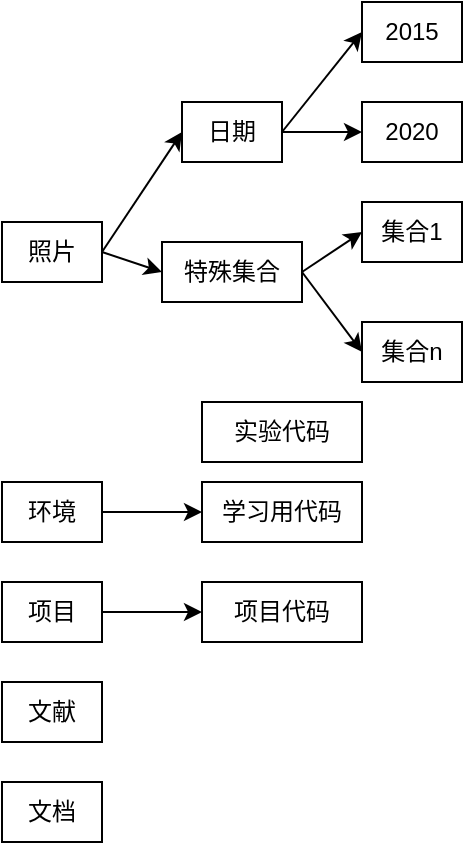 <mxfile version="14.5.4" type="github">
  <diagram id="40vS2KNScLZSrV7y8G0d" name="第 1 页">
    <mxGraphModel dx="815" dy="413" grid="1" gridSize="10" guides="1" tooltips="1" connect="1" arrows="1" fold="1" page="1" pageScale="1" pageWidth="827" pageHeight="1169" math="0" shadow="0">
      <root>
        <mxCell id="0" />
        <mxCell id="1" parent="0" />
        <mxCell id="892MLHBAuuPljhs9QY-_-1" value="照片" style="rounded=0;whiteSpace=wrap;html=1;" parent="1" vertex="1">
          <mxGeometry x="50" y="190" width="50" height="30" as="geometry" />
        </mxCell>
        <mxCell id="892MLHBAuuPljhs9QY-_-2" value="日期" style="rounded=0;whiteSpace=wrap;html=1;" parent="1" vertex="1">
          <mxGeometry x="140" y="130" width="50" height="30" as="geometry" />
        </mxCell>
        <mxCell id="892MLHBAuuPljhs9QY-_-3" value="2015" style="rounded=0;whiteSpace=wrap;html=1;" parent="1" vertex="1">
          <mxGeometry x="230" y="80" width="50" height="30" as="geometry" />
        </mxCell>
        <mxCell id="892MLHBAuuPljhs9QY-_-4" value="2020" style="rounded=0;whiteSpace=wrap;html=1;" parent="1" vertex="1">
          <mxGeometry x="230" y="130" width="50" height="30" as="geometry" />
        </mxCell>
        <mxCell id="892MLHBAuuPljhs9QY-_-5" value="特殊集合" style="rounded=0;whiteSpace=wrap;html=1;" parent="1" vertex="1">
          <mxGeometry x="130" y="200" width="70" height="30" as="geometry" />
        </mxCell>
        <mxCell id="892MLHBAuuPljhs9QY-_-6" value="集合1" style="rounded=0;whiteSpace=wrap;html=1;" parent="1" vertex="1">
          <mxGeometry x="230" y="180" width="50" height="30" as="geometry" />
        </mxCell>
        <mxCell id="892MLHBAuuPljhs9QY-_-7" value="集合n" style="rounded=0;whiteSpace=wrap;html=1;" parent="1" vertex="1">
          <mxGeometry x="230" y="240" width="50" height="30" as="geometry" />
        </mxCell>
        <mxCell id="892MLHBAuuPljhs9QY-_-8" value="学习用代码" style="rounded=0;whiteSpace=wrap;html=1;" parent="1" vertex="1">
          <mxGeometry x="150" y="320" width="80" height="30" as="geometry" />
        </mxCell>
        <mxCell id="892MLHBAuuPljhs9QY-_-9" value="" style="endArrow=classic;html=1;exitX=1;exitY=0.5;exitDx=0;exitDy=0;entryX=0;entryY=0.5;entryDx=0;entryDy=0;" parent="1" source="892MLHBAuuPljhs9QY-_-1" target="892MLHBAuuPljhs9QY-_-2" edge="1">
          <mxGeometry width="50" height="50" relative="1" as="geometry">
            <mxPoint x="140" y="340" as="sourcePoint" />
            <mxPoint x="190" y="290" as="targetPoint" />
          </mxGeometry>
        </mxCell>
        <mxCell id="892MLHBAuuPljhs9QY-_-10" value="" style="endArrow=classic;html=1;exitX=1;exitY=0.5;exitDx=0;exitDy=0;entryX=0;entryY=0.5;entryDx=0;entryDy=0;" parent="1" source="892MLHBAuuPljhs9QY-_-1" target="892MLHBAuuPljhs9QY-_-5" edge="1">
          <mxGeometry width="50" height="50" relative="1" as="geometry">
            <mxPoint x="110" y="215" as="sourcePoint" />
            <mxPoint x="150" y="155" as="targetPoint" />
          </mxGeometry>
        </mxCell>
        <mxCell id="892MLHBAuuPljhs9QY-_-11" value="" style="endArrow=classic;html=1;exitX=1;exitY=0.5;exitDx=0;exitDy=0;entryX=0;entryY=0.5;entryDx=0;entryDy=0;" parent="1" source="892MLHBAuuPljhs9QY-_-2" target="892MLHBAuuPljhs9QY-_-3" edge="1">
          <mxGeometry width="50" height="50" relative="1" as="geometry">
            <mxPoint x="120" y="225" as="sourcePoint" />
            <mxPoint x="160" y="165" as="targetPoint" />
          </mxGeometry>
        </mxCell>
        <mxCell id="892MLHBAuuPljhs9QY-_-12" value="" style="endArrow=classic;html=1;exitX=1;exitY=0.5;exitDx=0;exitDy=0;entryX=0;entryY=0.5;entryDx=0;entryDy=0;" parent="1" source="892MLHBAuuPljhs9QY-_-2" target="892MLHBAuuPljhs9QY-_-4" edge="1">
          <mxGeometry width="50" height="50" relative="1" as="geometry">
            <mxPoint x="130" y="235" as="sourcePoint" />
            <mxPoint x="170" y="175" as="targetPoint" />
          </mxGeometry>
        </mxCell>
        <mxCell id="892MLHBAuuPljhs9QY-_-13" value="" style="endArrow=classic;html=1;exitX=1;exitY=0.5;exitDx=0;exitDy=0;entryX=0;entryY=0.5;entryDx=0;entryDy=0;" parent="1" source="892MLHBAuuPljhs9QY-_-5" target="892MLHBAuuPljhs9QY-_-6" edge="1">
          <mxGeometry width="50" height="50" relative="1" as="geometry">
            <mxPoint x="140" y="245" as="sourcePoint" />
            <mxPoint x="180" y="185" as="targetPoint" />
          </mxGeometry>
        </mxCell>
        <mxCell id="892MLHBAuuPljhs9QY-_-14" value="" style="endArrow=classic;html=1;exitX=1;exitY=0.5;exitDx=0;exitDy=0;entryX=0;entryY=0.5;entryDx=0;entryDy=0;" parent="1" source="892MLHBAuuPljhs9QY-_-5" target="892MLHBAuuPljhs9QY-_-7" edge="1">
          <mxGeometry width="50" height="50" relative="1" as="geometry">
            <mxPoint x="150" y="255" as="sourcePoint" />
            <mxPoint x="190" y="195" as="targetPoint" />
          </mxGeometry>
        </mxCell>
        <mxCell id="892MLHBAuuPljhs9QY-_-15" value="项目" style="rounded=0;whiteSpace=wrap;html=1;" parent="1" vertex="1">
          <mxGeometry x="50" y="370" width="50" height="30" as="geometry" />
        </mxCell>
        <mxCell id="892MLHBAuuPljhs9QY-_-16" value="环境" style="rounded=0;whiteSpace=wrap;html=1;" parent="1" vertex="1">
          <mxGeometry x="50" y="320" width="50" height="30" as="geometry" />
        </mxCell>
        <mxCell id="892MLHBAuuPljhs9QY-_-17" value="文献" style="rounded=0;whiteSpace=wrap;html=1;" parent="1" vertex="1">
          <mxGeometry x="50" y="420" width="50" height="30" as="geometry" />
        </mxCell>
        <mxCell id="892MLHBAuuPljhs9QY-_-18" value="" style="endArrow=classic;html=1;exitX=1;exitY=0.5;exitDx=0;exitDy=0;entryX=0;entryY=0.5;entryDx=0;entryDy=0;" parent="1" source="892MLHBAuuPljhs9QY-_-16" target="892MLHBAuuPljhs9QY-_-8" edge="1">
          <mxGeometry width="50" height="50" relative="1" as="geometry">
            <mxPoint x="180" y="400" as="sourcePoint" />
            <mxPoint x="230" y="350" as="targetPoint" />
          </mxGeometry>
        </mxCell>
        <mxCell id="NcAI9M0D8OCStGsNLYTC-1" value="文档" style="rounded=0;whiteSpace=wrap;html=1;" vertex="1" parent="1">
          <mxGeometry x="50" y="470" width="50" height="30" as="geometry" />
        </mxCell>
        <mxCell id="NcAI9M0D8OCStGsNLYTC-2" value="项目代码" style="rounded=0;whiteSpace=wrap;html=1;" vertex="1" parent="1">
          <mxGeometry x="150" y="370" width="80" height="30" as="geometry" />
        </mxCell>
        <mxCell id="NcAI9M0D8OCStGsNLYTC-3" value="" style="endArrow=classic;html=1;exitX=1;exitY=0.5;exitDx=0;exitDy=0;entryX=0;entryY=0.5;entryDx=0;entryDy=0;" edge="1" parent="1" source="892MLHBAuuPljhs9QY-_-15" target="NcAI9M0D8OCStGsNLYTC-2">
          <mxGeometry width="50" height="50" relative="1" as="geometry">
            <mxPoint x="110" y="345" as="sourcePoint" />
            <mxPoint x="160" y="345" as="targetPoint" />
          </mxGeometry>
        </mxCell>
        <mxCell id="NcAI9M0D8OCStGsNLYTC-5" value="实验代码" style="rounded=0;whiteSpace=wrap;html=1;" vertex="1" parent="1">
          <mxGeometry x="150" y="280" width="80" height="30" as="geometry" />
        </mxCell>
      </root>
    </mxGraphModel>
  </diagram>
</mxfile>
